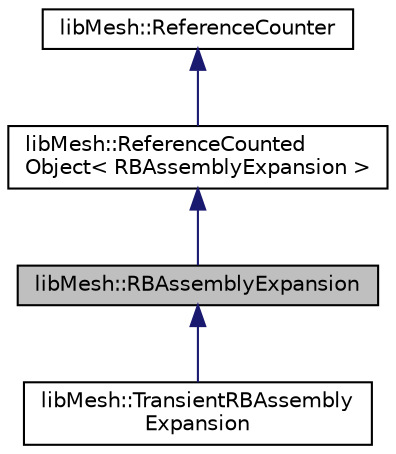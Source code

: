 digraph "libMesh::RBAssemblyExpansion"
{
  edge [fontname="Helvetica",fontsize="10",labelfontname="Helvetica",labelfontsize="10"];
  node [fontname="Helvetica",fontsize="10",shape=record];
  Node0 [label="libMesh::RBAssemblyExpansion",height=0.2,width=0.4,color="black", fillcolor="grey75", style="filled", fontcolor="black"];
  Node1 -> Node0 [dir="back",color="midnightblue",fontsize="10",style="solid",fontname="Helvetica"];
  Node1 [label="libMesh::ReferenceCounted\lObject\< RBAssemblyExpansion \>",height=0.2,width=0.4,color="black", fillcolor="white", style="filled",URL="$classlibMesh_1_1ReferenceCountedObject.html"];
  Node2 -> Node1 [dir="back",color="midnightblue",fontsize="10",style="solid",fontname="Helvetica"];
  Node2 [label="libMesh::ReferenceCounter",height=0.2,width=0.4,color="black", fillcolor="white", style="filled",URL="$classlibMesh_1_1ReferenceCounter.html",tooltip="Common base for all objects whose creations/destructions are counted. "];
  Node0 -> Node3 [dir="back",color="midnightblue",fontsize="10",style="solid",fontname="Helvetica"];
  Node3 [label="libMesh::TransientRBAssembly\lExpansion",height=0.2,width=0.4,color="black", fillcolor="white", style="filled",URL="$classlibMesh_1_1TransientRBAssemblyExpansion.html"];
}

